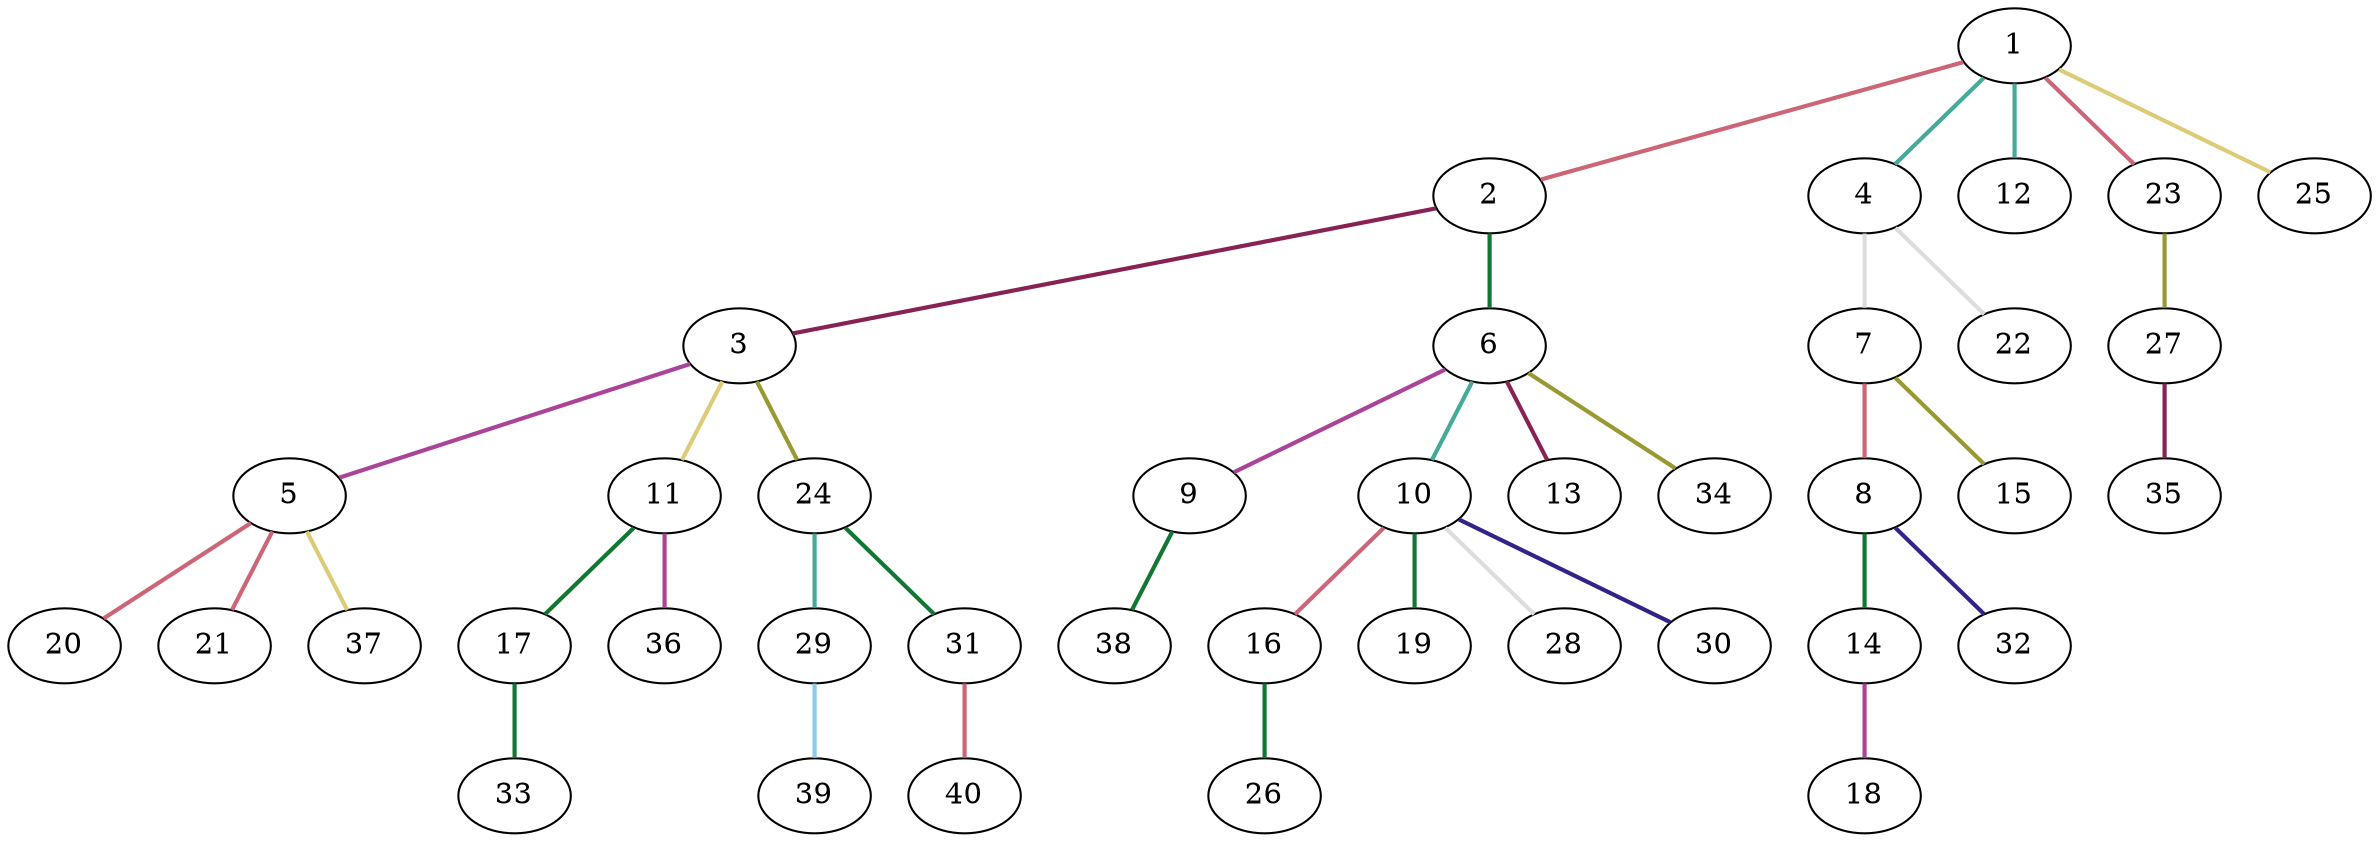 graph {
	graph [rankdir=BT]
	1
	2
	2 -- 1 [color="#CC6677" style=bold]
	3
	3 -- 2 [color="#882255" style=bold]
	4
	4 -- 1 [color="#44AA99" style=bold]
	5
	5 -- 3 [color="#AA4499" style=bold]
	6
	6 -- 2 [color="#117733" style=bold]
	7
	7 -- 4 [color="#DDDDDD" style=bold]
	8
	8 -- 7 [color="#CC6677" style=bold]
	9
	9 -- 6 [color="#AA4499" style=bold]
	10
	10 -- 6 [color="#44AA99" style=bold]
	11
	11 -- 3 [color="#DDCC77" style=bold]
	12
	12 -- 1 [color="#44AA99" style=bold]
	13
	13 -- 6 [color="#882255" style=bold]
	14
	14 -- 8 [color="#117733" style=bold]
	15
	15 -- 7 [color="#999933" style=bold]
	16
	16 -- 10 [color="#CC6677" style=bold]
	17
	17 -- 11 [color="#117733" style=bold]
	18
	18 -- 14 [color="#AA4499" style=bold]
	19
	19 -- 10 [color="#117733" style=bold]
	20
	20 -- 5 [color="#CC6677" style=bold]
	21
	21 -- 5 [color="#CC6677" style=bold]
	22
	22 -- 4 [color="#DDDDDD" style=bold]
	23
	23 -- 1 [color="#CC6677" style=bold]
	24
	24 -- 3 [color="#999933" style=bold]
	25
	25 -- 1 [color="#DDCC77" style=bold]
	26
	26 -- 16 [color="#117733" style=bold]
	27
	27 -- 23 [color="#999933" style=bold]
	28
	28 -- 10 [color="#DDDDDD" style=bold]
	29
	29 -- 24 [color="#44AA99" style=bold]
	30
	30 -- 10 [color="#332288" style=bold]
	31
	31 -- 24 [color="#117733" style=bold]
	32
	32 -- 8 [color="#332288" style=bold]
	33
	33 -- 17 [color="#117733" style=bold]
	34
	34 -- 6 [color="#999933" style=bold]
	35
	35 -- 27 [color="#882255" style=bold]
	36
	36 -- 11 [color="#AA4499" style=bold]
	37
	37 -- 5 [color="#DDCC77" style=bold]
	38
	38 -- 9 [color="#117733" style=bold]
	39
	39 -- 29 [color="#88CCEE" style=bold]
	40
	40 -- 31 [color="#CC6677" style=bold]
}
